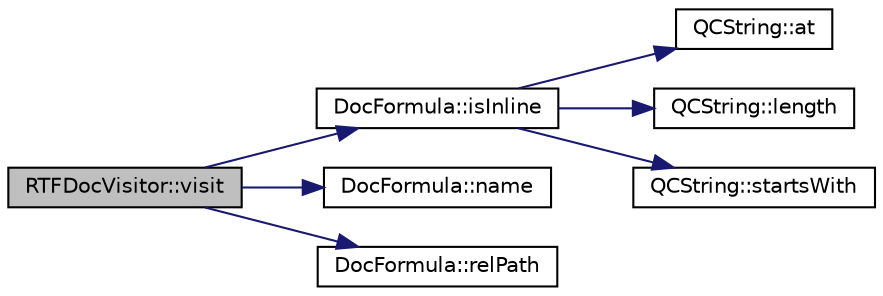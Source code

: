 digraph "RTFDocVisitor::visit"
{
 // LATEX_PDF_SIZE
  edge [fontname="Helvetica",fontsize="10",labelfontname="Helvetica",labelfontsize="10"];
  node [fontname="Helvetica",fontsize="10",shape=record];
  rankdir="LR";
  Node1 [label="RTFDocVisitor::visit",height=0.2,width=0.4,color="black", fillcolor="grey75", style="filled", fontcolor="black",tooltip=" "];
  Node1 -> Node2 [color="midnightblue",fontsize="10",style="solid",fontname="Helvetica"];
  Node2 [label="DocFormula::isInline",height=0.2,width=0.4,color="black", fillcolor="white", style="filled",URL="$classDocFormula.html#a6efb81a9620e6fad264a0c896f2ca7cb",tooltip=" "];
  Node2 -> Node3 [color="midnightblue",fontsize="10",style="solid",fontname="Helvetica"];
  Node3 [label="QCString::at",height=0.2,width=0.4,color="black", fillcolor="white", style="filled",URL="$classQCString.html#a4c8be5d062cc14919b53ff0a3c8f9a4f",tooltip=" "];
  Node2 -> Node4 [color="midnightblue",fontsize="10",style="solid",fontname="Helvetica"];
  Node4 [label="QCString::length",height=0.2,width=0.4,color="black", fillcolor="white", style="filled",URL="$classQCString.html#ac52596733e9110b778019946d73fb268",tooltip=" "];
  Node2 -> Node5 [color="midnightblue",fontsize="10",style="solid",fontname="Helvetica"];
  Node5 [label="QCString::startsWith",height=0.2,width=0.4,color="black", fillcolor="white", style="filled",URL="$classQCString.html#a1f43c0a4958cf17f086dc0e3a4b13a68",tooltip=" "];
  Node1 -> Node6 [color="midnightblue",fontsize="10",style="solid",fontname="Helvetica"];
  Node6 [label="DocFormula::name",height=0.2,width=0.4,color="black", fillcolor="white", style="filled",URL="$classDocFormula.html#a639835af31171584bbf72eab82d7f162",tooltip=" "];
  Node1 -> Node7 [color="midnightblue",fontsize="10",style="solid",fontname="Helvetica"];
  Node7 [label="DocFormula::relPath",height=0.2,width=0.4,color="black", fillcolor="white", style="filled",URL="$classDocFormula.html#ae693f78dc76e8caf6060cb26fe3b58aa",tooltip=" "];
}

